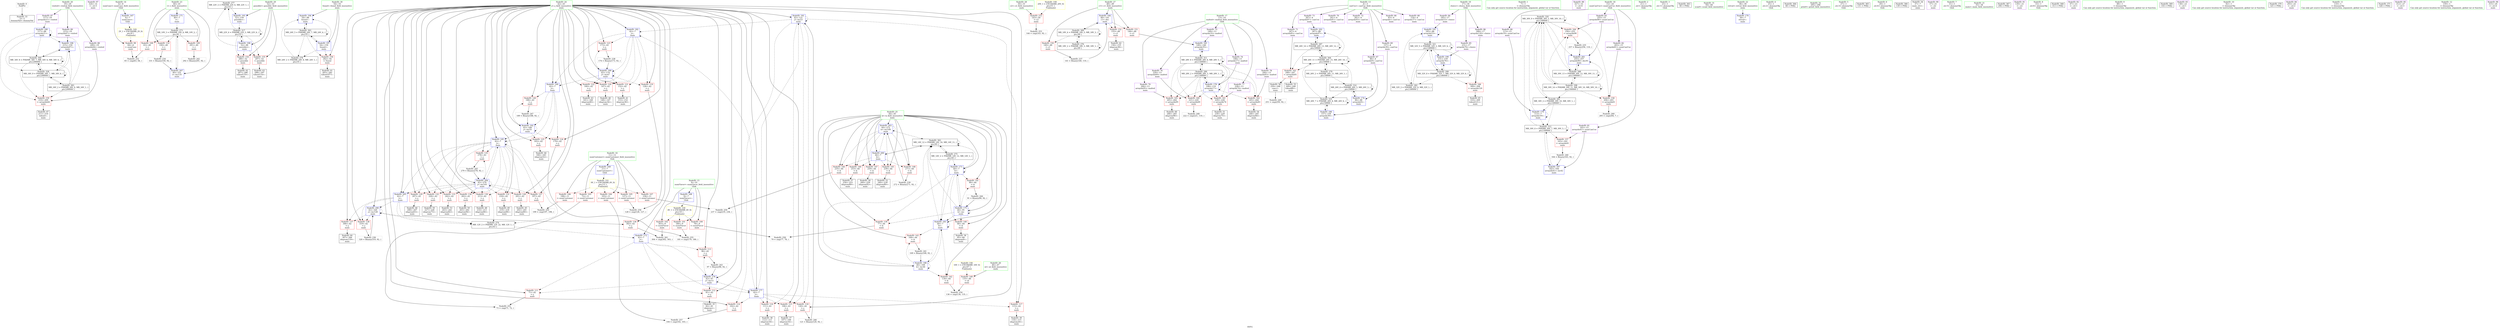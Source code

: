 digraph "SVFG" {
	label="SVFG";

	Node0x55984f6e1e20 [shape=record,color=grey,label="{NodeID: 0\nNullPtr}"];
	Node0x55984f6e1e20 -> Node0x55984f6cacd0[style=solid];
	Node0x55984f6fe4e0 [shape=record,color=blue,label="{NodeID: 180\n117\<--88\narrayidx21\<--\nmain\n}"];
	Node0x55984f6fe4e0 -> Node0x55984f6fd370[style=dashed];
	Node0x55984f6fe4e0 -> Node0x55984f6fe4e0[style=dashed];
	Node0x55984f6fe4e0 -> Node0x55984f6f9360[style=dashed];
	Node0x55984f6fe4e0 -> Node0x55984f71a4e0[style=dashed];
	Node0x55984f6fe4e0 -> Node0x55984f7238f0[style=dashed];
	Node0x55984f6cc690 [shape=record,color=purple,label="{NodeID: 97\n324\<--31\n\<--.str.5\nmain\n}"];
	Node0x55984f6cb280 [shape=record,color=green,label="{NodeID: 14\n6\<--8\nnumCase\<--numCase_field_insensitive\nGlob }"];
	Node0x55984f6cb280 -> Node0x55984f6cc830[style=solid];
	Node0x55984f6cb280 -> Node0x55984f6fd9f0[style=solid];
	Node0x55984f7131e0 [shape=record,color=black,label="{NodeID: 277\nMR_22V_2 = PHI(MR_22V_6, MR_22V_1, )\npts\{53 \}\n}"];
	Node0x55984f7131e0 -> Node0x55984f6f90f0[style=dashed];
	Node0x55984f6f91c0 [shape=record,color=blue,label="{NodeID: 194\n54\<--88\nfound\<--\nmain\n}"];
	Node0x55984f6f91c0 -> Node0x55984f71b3e0[style=dashed];
	Node0x55984f6cd1f0 [shape=record,color=red,label="{NodeID: 111\n71\<--42\n\<--j\nmain\n}"];
	Node0x55984f6cd1f0 -> Node0x55984f6fa1f0[style=solid];
	Node0x55984f6ca860 [shape=record,color=green,label="{NodeID: 28\n50\<--51\nc2\<--c2_field_insensitive\nmain\n}"];
	Node0x55984f6ca860 -> Node0x55984f6fce90[style=solid];
	Node0x55984f6fb7d0 [shape=record,color=red,label="{NodeID: 125\n183\<--42\n\<--j\nmain\n}"];
	Node0x55984f6fb7d0 -> Node0x55984f6cc280[style=solid];
	Node0x55984f6cc0e0 [shape=record,color=black,label="{NodeID: 42\n156\<--155\nidxprom38\<--\nmain\n}"];
	Node0x55984f6fc330 [shape=record,color=red,label="{NodeID: 139\n77\<--44\n\<--k\nmain\n}"];
	Node0x55984f6fc330 -> Node0x55984f6fac70[style=solid];
	Node0x55984f6f6fa0 [shape=record,color=black,label="{NodeID: 56\n250\<--248\nconv\<--\nmain\n}"];
	Node0x55984f6f6fa0 -> Node0x55984f703500[style=solid];
	Node0x55984f702180 [shape=record,color=grey,label="{NodeID: 236\n320 = Binary(319, 92, )\n}"];
	Node0x55984f702180 -> Node0x55984f6f9b80[style=solid];
	Node0x55984f6fce90 [shape=record,color=red,label="{NodeID: 153\n143\<--50\n\<--c2\nmain\n}"];
	Node0x55984f6fce90 -> Node0x55984f6fa4f0[style=solid];
	Node0x55984f6f7b00 [shape=record,color=purple,label="{NodeID: 70\n241\<--4\narrayidx81\<--canUse\nmain\n}"];
	Node0x55984f6fa070 [shape=record,color=grey,label="{NodeID: 250\n199 = cmp(197, 198, )\n}"];
	Node0x55984f6fd9f0 [shape=record,color=blue,label="{NodeID: 167\n6\<--7\nnumCase\<--\nGlob }"];
	Node0x55984f6fd9f0 -> Node0x55984f723df0[style=dashed];
	Node0x55984f6f8660 [shape=record,color=purple,label="{NodeID: 84\n185\<--17\narrayidx53\<--choice\nmain\n}"];
	Node0x55984f6f8660 -> Node0x55984f6fedd0[style=solid];
	Node0x55984f6f0330 [shape=record,color=green,label="{NodeID: 1\n7\<--1\n\<--dummyObj\nCan only get source location for instruction, argument, global var or function.}"];
	Node0x55984f6fe5b0 [shape=record,color=blue,label="{NodeID: 181\n42\<--121\nj\<--inc23\nmain\n}"];
	Node0x55984f6fe5b0 -> Node0x55984f6cd460[style=dashed];
	Node0x55984f6fe5b0 -> Node0x55984f6cd530[style=dashed];
	Node0x55984f6fe5b0 -> Node0x55984f6fb080[style=dashed];
	Node0x55984f6fe5b0 -> Node0x55984f6fb150[style=dashed];
	Node0x55984f6fe5b0 -> Node0x55984f6fb220[style=dashed];
	Node0x55984f6fe5b0 -> Node0x55984f6fe5b0[style=dashed];
	Node0x55984f6fe5b0 -> Node0x55984f6fe680[style=dashed];
	Node0x55984f6cc760 [shape=record,color=purple,label="{NodeID: 98\n327\<--33\n\<--.str.6\nmain\n}"];
	Node0x55984f6cb350 [shape=record,color=green,label="{NodeID: 15\n9\<--10\nnumFlavor\<--numFlavor_field_insensitive\nGlob }"];
	Node0x55984f6cb350 -> Node0x55984f6cc900[style=solid];
	Node0x55984f6cb350 -> Node0x55984f6cc9d0[style=solid];
	Node0x55984f6cb350 -> Node0x55984f6ccaa0[style=solid];
	Node0x55984f6cb350 -> Node0x55984f6fdac0[style=solid];
	Node0x55984f7136e0 [shape=record,color=black,label="{NodeID: 278\nMR_24V_2 = PHI(MR_24V_8, MR_24V_1, )\npts\{55 \}\n}"];
	Node0x55984f7136e0 -> Node0x55984f6f91c0[style=dashed];
	Node0x55984f6f9290 [shape=record,color=blue,label="{NodeID: 195\n42\<--7\nj\<--\nmain\n}"];
	Node0x55984f6f9290 -> Node0x55984f6fb970[style=dashed];
	Node0x55984f6f9290 -> Node0x55984f6fba40[style=dashed];
	Node0x55984f6f9290 -> Node0x55984f6fbb10[style=dashed];
	Node0x55984f6f9290 -> Node0x55984f6fbbe0[style=dashed];
	Node0x55984f6f9290 -> Node0x55984f6fbcb0[style=dashed];
	Node0x55984f6f9290 -> Node0x55984f6fbd80[style=dashed];
	Node0x55984f6f9290 -> Node0x55984f6fbe50[style=dashed];
	Node0x55984f6f9290 -> Node0x55984f6fbf20[style=dashed];
	Node0x55984f6f9290 -> Node0x55984f6fbff0[style=dashed];
	Node0x55984f6f9290 -> Node0x55984f6f9290[style=dashed];
	Node0x55984f6f9290 -> Node0x55984f6f99e0[style=dashed];
	Node0x55984f6f9290 -> Node0x55984f6f9ab0[style=dashed];
	Node0x55984f6f9290 -> Node0x55984f7122e0[style=dashed];
	Node0x55984f6cd2c0 [shape=record,color=red,label="{NodeID: 112\n81\<--42\n\<--j\nmain\n}"];
	Node0x55984f6cd2c0 -> Node0x55984f6caea0[style=solid];
	Node0x55984f6ca930 [shape=record,color=green,label="{NodeID: 29\n52\<--53\npossible\<--possible_field_insensitive\nmain\n}"];
	Node0x55984f6ca930 -> Node0x55984f6fcf60[style=solid];
	Node0x55984f6ca930 -> Node0x55984f6fd030[style=solid];
	Node0x55984f6ca930 -> Node0x55984f6f90f0[style=solid];
	Node0x55984f6ca930 -> Node0x55984f6f9500[style=solid];
	Node0x55984f6fb8a0 [shape=record,color=red,label="{NodeID: 126\n188\<--42\n\<--j\nmain\n}"];
	Node0x55984f6fb8a0 -> Node0x55984f703200[style=solid];
	Node0x55984f6cc1b0 [shape=record,color=black,label="{NodeID: 43\n161\<--160\nidxprom40\<--\nmain\n}"];
	Node0x55984f6fc400 [shape=record,color=red,label="{NodeID: 140\n84\<--44\n\<--k\nmain\n}"];
	Node0x55984f6fc400 -> Node0x55984f6cbc00[style=solid];
	Node0x55984f6f7070 [shape=record,color=black,label="{NodeID: 57\n254\<--253\nidxprom89\<--\nmain\n}"];
	Node0x55984f7114e0 [shape=record,color=black,label="{NodeID: 320\nMR_30V_9 = PHI(MR_30V_5, MR_30V_10, )\npts\{160000 \}\n}"];
	Node0x55984f7114e0 -> Node0x55984f6fd2a0[style=dashed];
	Node0x55984f7114e0 -> Node0x55984f6fd780[style=dashed];
	Node0x55984f7114e0 -> Node0x55984f6f9770[style=dashed];
	Node0x55984f7114e0 -> Node0x55984f7145e0[style=dashed];
	Node0x55984f7114e0 -> Node0x55984f7168e0[style=dashed];
	Node0x55984f7114e0 -> Node0x55984f719ae0[style=dashed];
	Node0x55984f7114e0 -> Node0x55984f7114e0[style=dashed];
	Node0x55984f702300 [shape=record,color=grey,label="{NodeID: 237\n141 = Binary(140, 110, )\n}"];
	Node0x55984f702300 -> Node0x55984f6fe820[style=solid];
	Node0x55984f6fcf60 [shape=record,color=red,label="{NodeID: 154\n286\<--52\n\<--possible\nmain\n}"];
	Node0x55984f6fcf60 -> Node0x55984f6f7480[style=solid];
	Node0x55984f6f7bd0 [shape=record,color=purple,label="{NodeID: 71\n247\<--4\narrayidx85\<--canUse\nmain\n}"];
	Node0x55984f6f7bd0 -> Node0x55984f6fd6b0[style=solid];
	Node0x55984f6fa1f0 [shape=record,color=grey,label="{NodeID: 251\n73 = cmp(71, 72, )\n}"];
	Node0x55984f6fdac0 [shape=record,color=blue,label="{NodeID: 168\n9\<--7\nnumFlavor\<--\nGlob }"];
	Node0x55984f6fdac0 -> Node0x55984f724910[style=dashed];
	Node0x55984f6f8730 [shape=record,color=purple,label="{NodeID: 85\n231\<--17\narrayidx76\<--choice\nmain\n}"];
	Node0x55984f6f8730 -> Node0x55984f6f95d0[style=solid];
	Node0x55984f6eb710 [shape=record,color=green,label="{NodeID: 2\n21\<--1\n.str\<--dummyObj\nGlob }"];
	Node0x55984f6fe680 [shape=record,color=blue,label="{NodeID: 182\n42\<--7\nj\<--\nmain\n}"];
	Node0x55984f6fe680 -> Node0x55984f6fb2f0[style=dashed];
	Node0x55984f6fe680 -> Node0x55984f6fb3c0[style=dashed];
	Node0x55984f6fe680 -> Node0x55984f6fb490[style=dashed];
	Node0x55984f6fe680 -> Node0x55984f6fb560[style=dashed];
	Node0x55984f6fe680 -> Node0x55984f6fb630[style=dashed];
	Node0x55984f6fe680 -> Node0x55984f6fec30[style=dashed];
	Node0x55984f6fe680 -> Node0x55984f6fed00[style=dashed];
	Node0x55984f6cc830 [shape=record,color=red,label="{NodeID: 99\n64\<--6\n\<--numCase\nmain\n}"];
	Node0x55984f6cc830 -> Node0x55984f6fa370[style=solid];
	Node0x55984f6cb420 [shape=record,color=green,label="{NodeID: 16\n11\<--12\nnumCustomer\<--numCustomer_field_insensitive\nGlob }"];
	Node0x55984f6cb420 -> Node0x55984f6ccb70[style=solid];
	Node0x55984f6cb420 -> Node0x55984f6ccc40[style=solid];
	Node0x55984f6cb420 -> Node0x55984f6ccd10[style=solid];
	Node0x55984f6cb420 -> Node0x55984f6ccde0[style=solid];
	Node0x55984f6cb420 -> Node0x55984f6cceb0[style=solid];
	Node0x55984f6cb420 -> Node0x55984f6fdbc0[style=solid];
	Node0x55984f713be0 [shape=record,color=black,label="{NodeID: 279\nMR_26V_2 = PHI(MR_26V_11, MR_26V_1, )\npts\{50000 \}\n}"];
	Node0x55984f713be0 -> Node0x55984f71b8e0[style=dashed];
	Node0x55984f713be0 -> Node0x55984f71d6e0[style=dashed];
	Node0x55984f713be0 -> Node0x55984f71eae0[style=dashed];
	Node0x55984f6f9360 [shape=record,color=blue,label="{NodeID: 196\n215\<--159\narrayidx67\<--\nmain\n}"];
	Node0x55984f6f9360 -> Node0x55984f71a4e0[style=dashed];
	Node0x55984f6f9360 -> Node0x55984f7238f0[style=dashed];
	Node0x55984f6cd390 [shape=record,color=red,label="{NodeID: 113\n96\<--42\n\<--j\nmain\n}"];
	Node0x55984f6cd390 -> Node0x55984f702c00[style=solid];
	Node0x55984f6caa00 [shape=record,color=green,label="{NodeID: 30\n54\<--55\nfound\<--found_field_insensitive\nmain\n}"];
	Node0x55984f6caa00 -> Node0x55984f6fd100[style=solid];
	Node0x55984f6caa00 -> Node0x55984f6f91c0[style=solid];
	Node0x55984f6caa00 -> Node0x55984f6f9430[style=solid];
	Node0x55984f6fb970 [shape=record,color=red,label="{NodeID: 127\n197\<--42\n\<--j\nmain\n}"];
	Node0x55984f6fb970 -> Node0x55984f6fa070[style=solid];
	Node0x55984f6cc280 [shape=record,color=black,label="{NodeID: 44\n184\<--183\nidxprom52\<--\nmain\n}"];
	Node0x55984f6fc4d0 [shape=record,color=red,label="{NodeID: 141\n90\<--44\n\<--k\nmain\n}"];
	Node0x55984f6fc4d0 -> Node0x55984f702d80[style=solid];
	Node0x55984f6f7140 [shape=record,color=black,label="{NodeID: 58\n260\<--259\nidxprom92\<--\nmain\n}"];
	Node0x55984f7119e0 [shape=record,color=black,label="{NodeID: 321\nMR_32V_5 = PHI(MR_32V_3, MR_32V_6, )\npts\{180000 \}\n}"];
	Node0x55984f7119e0 -> Node0x55984f6fd920[style=dashed];
	Node0x55984f7119e0 -> Node0x55984f6f95d0[style=dashed];
	Node0x55984f7119e0 -> Node0x55984f714ae0[style=dashed];
	Node0x55984f7119e0 -> Node0x55984f719fe0[style=dashed];
	Node0x55984f7119e0 -> Node0x55984f7119e0[style=dashed];
	Node0x55984f702480 [shape=record,color=grey,label="{NodeID: 238\n174 = Binary(173, 92, )\n}"];
	Node0x55984f702480 -> Node0x55984f6fec30[style=solid];
	Node0x55984f6fd030 [shape=record,color=red,label="{NodeID: 155\n297\<--52\n\<--possible\nmain\n}"];
	Node0x55984f6fd030 -> Node0x55984f6f7550[style=solid];
	Node0x55984f6f7ca0 [shape=record,color=purple,label="{NodeID: 72\n261\<--4\narrayidx93\<--canUse\nmain\n}"];
	Node0x55984f6fa370 [shape=record,color=grey,label="{NodeID: 252\n65 = cmp(63, 64, )\n}"];
	Node0x55984f6fdbc0 [shape=record,color=blue,label="{NodeID: 169\n11\<--7\nnumCustomer\<--\nGlob }"];
	Node0x55984f6fdbc0 -> Node0x55984f7249f0[style=dashed];
	Node0x55984f6f8800 [shape=record,color=purple,label="{NodeID: 86\n308\<--17\narrayidx120\<--choice\nmain\n}"];
	Node0x55984f6f8800 -> Node0x55984f6fd920[style=solid];
	Node0x55984f6f6720 [shape=record,color=green,label="{NodeID: 3\n23\<--1\n.str.1\<--dummyObj\nGlob }"];
	Node0x55984f6fe750 [shape=record,color=blue,label="{NodeID: 183\n44\<--7\nk\<--\nmain\n}"];
	Node0x55984f6fe750 -> Node0x55984f6fc5a0[style=dashed];
	Node0x55984f6fe750 -> Node0x55984f6fc670[style=dashed];
	Node0x55984f6fe750 -> Node0x55984f6fe750[style=dashed];
	Node0x55984f6fe750 -> Node0x55984f6feb60[style=dashed];
	Node0x55984f6fe750 -> Node0x55984f71aee0[style=dashed];
	Node0x55984f6cc900 [shape=record,color=red,label="{NodeID: 100\n78\<--9\n\<--numFlavor\nmain\n}"];
	Node0x55984f6cc900 -> Node0x55984f6fac70[style=solid];
	Node0x55984f6cb4f0 [shape=record,color=green,label="{NodeID: 17\n13\<--14\nmalted\<--malted_field_insensitive\nGlob }"];
	Node0x55984f6cb4f0 -> Node0x55984f6f7e40[style=solid];
	Node0x55984f6cb4f0 -> Node0x55984f6f7f10[style=solid];
	Node0x55984f6cb4f0 -> Node0x55984f6f7fe0[style=solid];
	Node0x55984f6cb4f0 -> Node0x55984f6f80b0[style=solid];
	Node0x55984f6cb4f0 -> Node0x55984f6f8180[style=solid];
	Node0x55984f6cb4f0 -> Node0x55984f6f8250[style=solid];
	Node0x55984f43ff50 [shape=record,color=black,label="{NodeID: 363\n58 = PHI()\n}"];
	Node0x55984f7140e0 [shape=record,color=black,label="{NodeID: 280\nMR_28V_2 = PHI(MR_28V_5, MR_28V_1, )\npts\{140000 \}\n}"];
	Node0x55984f7140e0 -> Node0x55984f6fd440[style=dashed];
	Node0x55984f7140e0 -> Node0x55984f6fd510[style=dashed];
	Node0x55984f7140e0 -> Node0x55984f6fd5e0[style=dashed];
	Node0x55984f7140e0 -> Node0x55984f6fd850[style=dashed];
	Node0x55984f7140e0 -> Node0x55984f6fe340[style=dashed];
	Node0x55984f7140e0 -> Node0x55984f7140e0[style=dashed];
	Node0x55984f7140e0 -> Node0x55984f71dbe0[style=dashed];
	Node0x55984f6f9430 [shape=record,color=blue,label="{NodeID: 197\n54\<--159\nfound\<--\nmain\n}"];
	Node0x55984f6f9430 -> Node0x55984f6fd100[style=dashed];
	Node0x55984f6f9430 -> Node0x55984f6f91c0[style=dashed];
	Node0x55984f6f9430 -> Node0x55984f7136e0[style=dashed];
	Node0x55984f6f9430 -> Node0x55984f71b3e0[style=dashed];
	Node0x55984f6cd460 [shape=record,color=red,label="{NodeID: 114\n102\<--42\n\<--j\nmain\n}"];
	Node0x55984f6cd460 -> Node0x55984f6faaf0[style=solid];
	Node0x55984f6caad0 [shape=record,color=green,label="{NodeID: 31\n59\<--60\nscanf\<--scanf_field_insensitive\n}"];
	Node0x55984f6fba40 [shape=record,color=red,label="{NodeID: 128\n201\<--42\n\<--j\nmain\n}"];
	Node0x55984f6fba40 -> Node0x55984f6cc350[style=solid];
	Node0x55984f6cc350 [shape=record,color=black,label="{NodeID: 45\n202\<--201\nidxprom60\<--\nmain\n}"];
	Node0x55984f6fc5a0 [shape=record,color=red,label="{NodeID: 142\n134\<--44\n\<--k\nmain\n}"];
	Node0x55984f6fc5a0 -> Node0x55984f6fa670[style=solid];
	Node0x55984f6f7210 [shape=record,color=black,label="{NodeID: 59\n263\<--262\nidxprom94\<--\nmain\n}"];
	Node0x55984f702600 [shape=record,color=grey,label="{NodeID: 239\n272 = Binary(271, 92, )\n}"];
	Node0x55984f702600 -> Node0x55984f6f9910[style=solid];
	Node0x55984f6fd100 [shape=record,color=red,label="{NodeID: 156\n282\<--54\n\<--found\nmain\n}"];
	Node0x55984f6fd100 -> Node0x55984f6f73b0[style=solid];
	Node0x55984f6f7d70 [shape=record,color=purple,label="{NodeID: 73\n267\<--4\narrayidx97\<--canUse\nmain\n}"];
	Node0x55984f6f7d70 -> Node0x55984f6f9840[style=solid];
	Node0x55984f724e50 [shape=record,color=yellow,style=double,label="{NodeID: 336\n16V_1 = ENCHI(MR_16V_0)\npts\{47 \}\nFun[main]}"];
	Node0x55984f724e50 -> Node0x55984f6fcb50[style=dashed];
	Node0x55984f6fa4f0 [shape=record,color=grey,label="{NodeID: 253\n144 = cmp(143, 92, )\n}"];
	Node0x55984f6fdcc0 [shape=record,color=blue,label="{NodeID: 170\n38\<--7\nretval\<--\nmain\n}"];
	Node0x55984f6f88d0 [shape=record,color=purple,label="{NodeID: 87\n117\<--19\narrayidx21\<--visited\nmain\n}"];
	Node0x55984f6f88d0 -> Node0x55984f6fe4e0[style=solid];
	Node0x55984f6cddf0 [shape=record,color=green,label="{NodeID: 4\n25\<--1\n.str.2\<--dummyObj\nGlob }"];
	Node0x55984f6fe820 [shape=record,color=blue,label="{NodeID: 184\n48\<--141\nc1\<--dec\nmain\n}"];
	Node0x55984f6fe820 -> Node0x55984f6fccf0[style=dashed];
	Node0x55984f6fe820 -> Node0x55984f6fcdc0[style=dashed];
	Node0x55984f6fe820 -> Node0x55984f71d1e0[style=dashed];
	Node0x55984f6cc9d0 [shape=record,color=red,label="{NodeID: 101\n180\<--9\n\<--numFlavor\nmain\n}"];
	Node0x55984f6cc9d0 -> Node0x55984f6fa7f0[style=solid];
	Node0x55984f6cb5c0 [shape=record,color=green,label="{NodeID: 18\n15\<--16\nnumCanUse\<--numCanUse_field_insensitive\nGlob }"];
	Node0x55984f6cb5c0 -> Node0x55984f6f8320[style=solid];
	Node0x55984f6cb5c0 -> Node0x55984f6f83f0[style=solid];
	Node0x55984f6cb5c0 -> Node0x55984f6f84c0[style=solid];
	Node0x55984f6cb5c0 -> Node0x55984f6f8590[style=solid];
	Node0x55984f739250 [shape=record,color=black,label="{NodeID: 364\n68 = PHI()\n}"];
	Node0x55984f7145e0 [shape=record,color=black,label="{NodeID: 281\nMR_30V_2 = PHI(MR_30V_10, MR_30V_1, )\npts\{160000 \}\n}"];
	Node0x55984f7145e0 -> Node0x55984f6fe410[style=dashed];
	Node0x55984f7145e0 -> Node0x55984f71e0e0[style=dashed];
	Node0x55984f7145e0 -> Node0x55984f7114e0[style=dashed];
	Node0x55984f6f9500 [shape=record,color=blue,label="{NodeID: 198\n52\<--88\npossible\<--\nmain\n}"];
	Node0x55984f6f9500 -> Node0x55984f6fcf60[style=dashed];
	Node0x55984f6f9500 -> Node0x55984f6fd030[style=dashed];
	Node0x55984f6f9500 -> Node0x55984f7131e0[style=dashed];
	Node0x55984f6f9500 -> Node0x55984f71f9e0[style=dashed];
	Node0x55984f6cd530 [shape=record,color=red,label="{NodeID: 115\n106\<--42\n\<--j\nmain\n}"];
	Node0x55984f6cd530 -> Node0x55984f6cbcd0[style=solid];
	Node0x55984f6cabd0 [shape=record,color=green,label="{NodeID: 32\n295\<--296\nprintf\<--printf_field_insensitive\n}"];
	Node0x55984f6fbb10 [shape=record,color=red,label="{NodeID: 129\n207\<--42\n\<--j\nmain\n}"];
	Node0x55984f6fbb10 -> Node0x55984f6cc420[style=solid];
	Node0x55984f6cc420 [shape=record,color=black,label="{NodeID: 46\n208\<--207\nidxprom63\<--\nmain\n}"];
	Node0x55984f71d1e0 [shape=record,color=black,label="{NodeID: 309\nMR_18V_4 = PHI(MR_18V_5, MR_18V_3, )\npts\{49 \}\n}"];
	Node0x55984f71d1e0 -> Node0x55984f6fcc20[style=dashed];
	Node0x55984f71d1e0 -> Node0x55984f6fe820[style=dashed];
	Node0x55984f71d1e0 -> Node0x55984f712ce0[style=dashed];
	Node0x55984f71d1e0 -> Node0x55984f71d1e0[style=dashed];
	Node0x55984f6fc670 [shape=record,color=red,label="{NodeID: 143\n168\<--44\n\<--k\nmain\n}"];
	Node0x55984f6fc670 -> Node0x55984f702900[style=solid];
	Node0x55984f6f72e0 [shape=record,color=black,label="{NodeID: 60\n266\<--265\nidxprom96\<--\nmain\n}"];
	Node0x55984f702780 [shape=record,color=grey,label="{NodeID: 240\n164 = Binary(163, 92, )\n}"];
	Node0x55984f702780 -> Node0x55984f6fea90[style=solid];
	Node0x55984f6fd1d0 [shape=record,color=red,label="{NodeID: 157\n163\<--162\n\<--arrayidx41\nmain\n}"];
	Node0x55984f6fd1d0 -> Node0x55984f702780[style=solid];
	Node0x55984f6f7e40 [shape=record,color=purple,label="{NodeID: 74\n108\<--13\narrayidx17\<--malted\nmain\n}"];
	Node0x55984f6f7e40 -> Node0x55984f6fe340[style=solid];
	Node0x55984f6fa670 [shape=record,color=grey,label="{NodeID: 254\n136 = cmp(134, 135, )\n}"];
	Node0x55984f6fdd90 [shape=record,color=blue,label="{NodeID: 171\n40\<--7\ni\<--\nmain\n}"];
	Node0x55984f6fdd90 -> Node0x55984f711de0[style=dashed];
	Node0x55984f6f89a0 [shape=record,color=purple,label="{NodeID: 88\n209\<--19\narrayidx64\<--visited\nmain\n}"];
	Node0x55984f6f89a0 -> Node0x55984f6fd370[style=solid];
	Node0x55984f6cde80 [shape=record,color=green,label="{NodeID: 5\n27\<--1\n.str.3\<--dummyObj\nGlob }"];
	Node0x55984f6fe8f0 [shape=record,color=blue,label="{NodeID: 185\n149\<--146\narrayidx35\<--\nmain\n}"];
	Node0x55984f6fe8f0 -> Node0x55984f71dbe0[style=dashed];
	Node0x55984f6ccaa0 [shape=record,color=red,label="{NodeID: 102\n303\<--9\n\<--numFlavor\nmain\n}"];
	Node0x55984f6ccaa0 -> Node0x55984f705710[style=solid];
	Node0x55984f6ca080 [shape=record,color=green,label="{NodeID: 19\n17\<--18\nchoice\<--choice_field_insensitive\nGlob }"];
	Node0x55984f6ca080 -> Node0x55984f6f8660[style=solid];
	Node0x55984f6ca080 -> Node0x55984f6f8730[style=solid];
	Node0x55984f6ca080 -> Node0x55984f6f8800[style=solid];
	Node0x55984f739350 [shape=record,color=black,label="{NodeID: 365\n131 = PHI()\n}"];
	Node0x55984f714ae0 [shape=record,color=black,label="{NodeID: 282\nMR_32V_2 = PHI(MR_32V_6, MR_32V_1, )\npts\{180000 \}\n}"];
	Node0x55984f714ae0 -> Node0x55984f6fedd0[style=dashed];
	Node0x55984f714ae0 -> Node0x55984f7119e0[style=dashed];
	Node0x55984f6f95d0 [shape=record,color=blue,label="{NodeID: 199\n231\<--159\narrayidx76\<--\nmain\n}"];
	Node0x55984f6f95d0 -> Node0x55984f719fe0[style=dashed];
	Node0x55984f6fb080 [shape=record,color=red,label="{NodeID: 116\n111\<--42\n\<--j\nmain\n}"];
	Node0x55984f6fb080 -> Node0x55984f6cbda0[style=solid];
	Node0x55984f6cacd0 [shape=record,color=black,label="{NodeID: 33\n2\<--3\ndummyVal\<--dummyVal\n}"];
	Node0x55984f6fbbe0 [shape=record,color=red,label="{NodeID: 130\n213\<--42\n\<--j\nmain\n}"];
	Node0x55984f6fbbe0 -> Node0x55984f6f6a20[style=solid];
	Node0x55984f6cc4f0 [shape=record,color=black,label="{NodeID: 47\n211\<--210\ntobool\<--\nmain\n}"];
	Node0x55984f71d6e0 [shape=record,color=black,label="{NodeID: 310\nMR_26V_7 = PHI(MR_26V_8, MR_26V_6, )\npts\{50000 \}\n}"];
	Node0x55984f71d6e0 -> Node0x55984f6fe9c0[style=dashed];
	Node0x55984f71d6e0 -> Node0x55984f71b8e0[style=dashed];
	Node0x55984f71d6e0 -> Node0x55984f71d6e0[style=dashed];
	Node0x55984f6fc740 [shape=record,color=red,label="{NodeID: 144\n235\<--44\n\<--k\nmain\n}"];
	Node0x55984f6fc740 -> Node0x55984f6fadf0[style=solid];
	Node0x55984f6f73b0 [shape=record,color=black,label="{NodeID: 61\n283\<--282\ntobool107\<--\nmain\n}"];
	Node0x55984f702900 [shape=record,color=grey,label="{NodeID: 241\n169 = Binary(168, 92, )\n}"];
	Node0x55984f702900 -> Node0x55984f6feb60[style=solid];
	Node0x55984f6fd2a0 [shape=record,color=red,label="{NodeID: 158\n204\<--203\n\<--arrayidx61\nmain\n}"];
	Node0x55984f6fd2a0 -> Node0x55984f6faf70[style=solid];
	Node0x55984f6f7f10 [shape=record,color=purple,label="{NodeID: 75\n149\<--13\narrayidx35\<--malted\nmain\n}"];
	Node0x55984f6f7f10 -> Node0x55984f6fe8f0[style=solid];
	Node0x55984f725010 [shape=record,color=yellow,style=double,label="{NodeID: 338\n20V_1 = ENCHI(MR_20V_0)\npts\{51 \}\nFun[main]}"];
	Node0x55984f725010 -> Node0x55984f6fce90[style=dashed];
	Node0x55984f6fa7f0 [shape=record,color=grey,label="{NodeID: 255\n181 = cmp(179, 180, )\n}"];
	Node0x55984f6fde60 [shape=record,color=blue,label="{NodeID: 172\n42\<--7\nj\<--\nmain\n}"];
	Node0x55984f6fde60 -> Node0x55984f6cd1f0[style=dashed];
	Node0x55984f6fde60 -> Node0x55984f6cd2c0[style=dashed];
	Node0x55984f6fde60 -> Node0x55984f6cd390[style=dashed];
	Node0x55984f6fde60 -> Node0x55984f6fe1a0[style=dashed];
	Node0x55984f6fde60 -> Node0x55984f6fe270[style=dashed];
	Node0x55984f6f8a70 [shape=record,color=purple,label="{NodeID: 89\n215\<--19\narrayidx67\<--visited\nmain\n}"];
	Node0x55984f6f8a70 -> Node0x55984f6f9360[style=solid];
	Node0x55984f6cb840 [shape=record,color=green,label="{NodeID: 6\n29\<--1\n.str.4\<--dummyObj\nGlob }"];
	Node0x55984f6fe9c0 [shape=record,color=blue,label="{NodeID: 186\n157\<--159\narrayidx39\<--\nmain\n}"];
	Node0x55984f6fe9c0 -> Node0x55984f71d6e0[style=dashed];
	Node0x55984f6ccb70 [shape=record,color=red,label="{NodeID: 103\n72\<--11\n\<--numCustomer\nmain\n}"];
	Node0x55984f6ccb70 -> Node0x55984f6fa1f0[style=solid];
	Node0x55984f6ca180 [shape=record,color=green,label="{NodeID: 20\n19\<--20\nvisited\<--visited_field_insensitive\nGlob }"];
	Node0x55984f6ca180 -> Node0x55984f6f88d0[style=solid];
	Node0x55984f6ca180 -> Node0x55984f6f89a0[style=solid];
	Node0x55984f6ca180 -> Node0x55984f6f8a70[style=solid];
	Node0x55984f7398b0 [shape=record,color=black,label="{NodeID: 366\n139 = PHI()\n}"];
	Node0x55984f714fe0 [shape=record,color=black,label="{NodeID: 283\nMR_34V_2 = PHI(MR_34V_9, MR_34V_1, )\npts\{200000 \}\n}"];
	Node0x55984f714fe0 -> Node0x55984f6fd370[style=dashed];
	Node0x55984f714fe0 -> Node0x55984f6fe4e0[style=dashed];
	Node0x55984f714fe0 -> Node0x55984f6f9360[style=dashed];
	Node0x55984f714fe0 -> Node0x55984f71a4e0[style=dashed];
	Node0x55984f714fe0 -> Node0x55984f7238f0[style=dashed];
	Node0x55984f6f96a0 [shape=record,color=blue,label="{NodeID: 200\n44\<--7\nk\<--\nmain\n}"];
	Node0x55984f6f96a0 -> Node0x55984f6fc740[style=dashed];
	Node0x55984f6f96a0 -> Node0x55984f6fc810[style=dashed];
	Node0x55984f6f96a0 -> Node0x55984f6fc8e0[style=dashed];
	Node0x55984f6f96a0 -> Node0x55984f6fc9b0[style=dashed];
	Node0x55984f6f96a0 -> Node0x55984f6fca80[style=dashed];
	Node0x55984f6f96a0 -> Node0x55984f6f9910[style=dashed];
	Node0x55984f6f96a0 -> Node0x55984f71aee0[style=dashed];
	Node0x55984f6fb150 [shape=record,color=red,label="{NodeID: 117\n115\<--42\n\<--j\nmain\n}"];
	Node0x55984f6fb150 -> Node0x55984f6cbe70[style=solid];
	Node0x55984f6cadd0 [shape=record,color=black,label="{NodeID: 34\n37\<--7\nmain_ret\<--\nmain\n}"];
	Node0x55984f6fbcb0 [shape=record,color=red,label="{NodeID: 131\n218\<--42\n\<--j\nmain\n}"];
	Node0x55984f6fbcb0 -> Node0x55984f6f6ab0[style=solid];
	Node0x55984f6f6a20 [shape=record,color=black,label="{NodeID: 48\n214\<--213\nidxprom66\<--\nmain\n}"];
	Node0x55984f71dbe0 [shape=record,color=black,label="{NodeID: 311\nMR_28V_6 = PHI(MR_28V_8, MR_28V_5, )\npts\{140000 \}\n}"];
	Node0x55984f71dbe0 -> Node0x55984f6fd440[style=dashed];
	Node0x55984f71dbe0 -> Node0x55984f6fd510[style=dashed];
	Node0x55984f71dbe0 -> Node0x55984f6fd5e0[style=dashed];
	Node0x55984f71dbe0 -> Node0x55984f6fd850[style=dashed];
	Node0x55984f71dbe0 -> Node0x55984f6fe8f0[style=dashed];
	Node0x55984f71dbe0 -> Node0x55984f7140e0[style=dashed];
	Node0x55984f71dbe0 -> Node0x55984f71dbe0[style=dashed];
	Node0x55984f6fc810 [shape=record,color=red,label="{NodeID: 145\n239\<--44\n\<--k\nmain\n}"];
	Node0x55984f6fc810 -> Node0x55984f6f6c60[style=solid];
	Node0x55984f6f7480 [shape=record,color=black,label="{NodeID: 62\n287\<--286\ntobool110\<--\nmain\n}"];
	Node0x55984f702a80 [shape=record,color=grey,label="{NodeID: 242\n292 = Binary(291, 92, )\n}"];
	Node0x55984f6fd370 [shape=record,color=red,label="{NodeID: 159\n210\<--209\n\<--arrayidx64\nmain\n}"];
	Node0x55984f6fd370 -> Node0x55984f6cc4f0[style=solid];
	Node0x55984f6f7fe0 [shape=record,color=purple,label="{NodeID: 76\n220\<--13\narrayidx69\<--malted\nmain\n}"];
	Node0x55984f6f7fe0 -> Node0x55984f6fd440[style=solid];
	Node0x55984f6fa970 [shape=record,color=grey,label="{NodeID: 256\n128 = cmp(126, 127, )\n}"];
	Node0x55984f6fdf30 [shape=record,color=blue,label="{NodeID: 173\n44\<--7\nk\<--\nmain\n}"];
	Node0x55984f6fdf30 -> Node0x55984f6fc330[style=dashed];
	Node0x55984f6fdf30 -> Node0x55984f6fc400[style=dashed];
	Node0x55984f6fdf30 -> Node0x55984f6fc4d0[style=dashed];
	Node0x55984f6fdf30 -> Node0x55984f6fdf30[style=dashed];
	Node0x55984f6fdf30 -> Node0x55984f6fe0d0[style=dashed];
	Node0x55984f6fdf30 -> Node0x55984f6fe750[style=dashed];
	Node0x55984f6fdf30 -> Node0x55984f71aee0[style=dashed];
	Node0x55984f6f8b40 [shape=record,color=purple,label="{NodeID: 90\n57\<--21\n\<--.str\nmain\n}"];
	Node0x55984f6cb8d0 [shape=record,color=green,label="{NodeID: 7\n31\<--1\n.str.5\<--dummyObj\nGlob }"];
	Node0x55984f6fea90 [shape=record,color=blue,label="{NodeID: 187\n162\<--164\narrayidx41\<--inc42\nmain\n}"];
	Node0x55984f6fea90 -> Node0x55984f71e0e0[style=dashed];
	Node0x55984f6ccc40 [shape=record,color=red,label="{NodeID: 104\n103\<--11\n\<--numCustomer\nmain\n}"];
	Node0x55984f6ccc40 -> Node0x55984f6faaf0[style=solid];
	Node0x55984f6ca280 [shape=record,color=green,label="{NodeID: 21\n35\<--36\nmain\<--main_field_insensitive\n}"];
	Node0x55984f7399b0 [shape=record,color=black,label="{NodeID: 367\n294 = PHI()\n}"];
	Node0x55984f6f9770 [shape=record,color=blue,label="{NodeID: 201\n255\<--257\narrayidx90\<--dec91\nmain\n}"];
	Node0x55984f6f9770 -> Node0x55984f7168e0[style=dashed];
	Node0x55984f6fb220 [shape=record,color=red,label="{NodeID: 118\n120\<--42\n\<--j\nmain\n}"];
	Node0x55984f6fb220 -> Node0x55984f703080[style=solid];
	Node0x55984f6caea0 [shape=record,color=black,label="{NodeID: 35\n82\<--81\nidxprom\<--\nmain\n}"];
	Node0x55984f719ae0 [shape=record,color=black,label="{NodeID: 298\nMR_30V_14 = PHI(MR_30V_11, MR_30V_10, MR_30V_10, )\npts\{160000 \}\n}"];
	Node0x55984f719ae0 -> Node0x55984f6fd2a0[style=dashed];
	Node0x55984f719ae0 -> Node0x55984f6fd780[style=dashed];
	Node0x55984f719ae0 -> Node0x55984f6f9770[style=dashed];
	Node0x55984f719ae0 -> Node0x55984f7145e0[style=dashed];
	Node0x55984f719ae0 -> Node0x55984f7168e0[style=dashed];
	Node0x55984f719ae0 -> Node0x55984f719ae0[style=dashed];
	Node0x55984f719ae0 -> Node0x55984f7114e0[style=dashed];
	Node0x55984f6fbd80 [shape=record,color=red,label="{NodeID: 132\n226\<--42\n\<--j\nmain\n}"];
	Node0x55984f6fbd80 -> Node0x55984f6f6b40[style=solid];
	Node0x55984f6f6ab0 [shape=record,color=black,label="{NodeID: 49\n219\<--218\nidxprom68\<--\nmain\n}"];
	Node0x55984f71e0e0 [shape=record,color=black,label="{NodeID: 312\nMR_30V_6 = PHI(MR_30V_7, MR_30V_5, )\npts\{160000 \}\n}"];
	Node0x55984f71e0e0 -> Node0x55984f6fd1d0[style=dashed];
	Node0x55984f71e0e0 -> Node0x55984f6fea90[style=dashed];
	Node0x55984f71e0e0 -> Node0x55984f71e0e0[style=dashed];
	Node0x55984f71e0e0 -> Node0x55984f7114e0[style=dashed];
	Node0x55984f6fc8e0 [shape=record,color=red,label="{NodeID: 146\n253\<--44\n\<--k\nmain\n}"];
	Node0x55984f6fc8e0 -> Node0x55984f6f7070[style=solid];
	Node0x55984f6f7550 [shape=record,color=black,label="{NodeID: 63\n298\<--297\ntobool114\<--\nmain\n}"];
	Node0x55984f702c00 [shape=record,color=grey,label="{NodeID: 243\n97 = Binary(96, 92, )\n}"];
	Node0x55984f702c00 -> Node0x55984f6fe1a0[style=solid];
	Node0x55984f6fd440 [shape=record,color=red,label="{NodeID: 160\n221\<--220\n\<--arrayidx69\nmain\n}"];
	Node0x55984f6fd440 -> Node0x55984f703380[style=solid];
	Node0x55984f6f80b0 [shape=record,color=purple,label="{NodeID: 77\n228\<--13\narrayidx74\<--malted\nmain\n}"];
	Node0x55984f6f80b0 -> Node0x55984f6fd510[style=solid];
	Node0x55984f6faaf0 [shape=record,color=grey,label="{NodeID: 257\n104 = cmp(102, 103, )\n}"];
	Node0x55984f6fe000 [shape=record,color=blue,label="{NodeID: 174\n86\<--88\narrayidx9\<--\nmain\n}"];
	Node0x55984f6fe000 -> Node0x55984f71eae0[style=dashed];
	Node0x55984f6f8c10 [shape=record,color=purple,label="{NodeID: 91\n130\<--21\n\<--.str\nmain\n}"];
	Node0x55984f6caff0 [shape=record,color=green,label="{NodeID: 8\n33\<--1\n.str.6\<--dummyObj\nGlob }"];
	Node0x55984f6feb60 [shape=record,color=blue,label="{NodeID: 188\n44\<--169\nk\<--inc44\nmain\n}"];
	Node0x55984f6feb60 -> Node0x55984f6fc5a0[style=dashed];
	Node0x55984f6feb60 -> Node0x55984f6fc670[style=dashed];
	Node0x55984f6feb60 -> Node0x55984f6fe750[style=dashed];
	Node0x55984f6feb60 -> Node0x55984f6feb60[style=dashed];
	Node0x55984f6feb60 -> Node0x55984f71aee0[style=dashed];
	Node0x55984f6ccd10 [shape=record,color=red,label="{NodeID: 105\n127\<--11\n\<--numCustomer\nmain\n}"];
	Node0x55984f6ccd10 -> Node0x55984f6fa970[style=solid];
	Node0x55984f6ca380 [shape=record,color=green,label="{NodeID: 22\n38\<--39\nretval\<--retval_field_insensitive\nmain\n}"];
	Node0x55984f6ca380 -> Node0x55984f6fdcc0[style=solid];
	Node0x55984f739ab0 [shape=record,color=black,label="{NodeID: 368\n313 = PHI()\n}"];
	Node0x55984f6f9840 [shape=record,color=blue,label="{NodeID: 202\n267\<--88\narrayidx97\<--\nmain\n}"];
	Node0x55984f6f9840 -> Node0x55984f7163e0[style=dashed];
	Node0x55984f6fb2f0 [shape=record,color=red,label="{NodeID: 119\n126\<--42\n\<--j\nmain\n}"];
	Node0x55984f6fb2f0 -> Node0x55984f6fa970[style=solid];
	Node0x55984f6cbc00 [shape=record,color=black,label="{NodeID: 36\n85\<--84\nidxprom8\<--\nmain\n}"];
	Node0x55984f719fe0 [shape=record,color=black,label="{NodeID: 299\nMR_32V_8 = PHI(MR_32V_7, MR_32V_6, MR_32V_6, )\npts\{180000 \}\n}"];
	Node0x55984f719fe0 -> Node0x55984f6fd920[style=dashed];
	Node0x55984f719fe0 -> Node0x55984f6f95d0[style=dashed];
	Node0x55984f719fe0 -> Node0x55984f714ae0[style=dashed];
	Node0x55984f719fe0 -> Node0x55984f719fe0[style=dashed];
	Node0x55984f719fe0 -> Node0x55984f7119e0[style=dashed];
	Node0x55984f6fbe50 [shape=record,color=red,label="{NodeID: 133\n242\<--42\n\<--j\nmain\n}"];
	Node0x55984f6fbe50 -> Node0x55984f6f6d30[style=solid];
	Node0x55984f6f6b40 [shape=record,color=black,label="{NodeID: 50\n227\<--226\nidxprom73\<--\nmain\n}"];
	Node0x55984f6fc9b0 [shape=record,color=red,label="{NodeID: 147\n259\<--44\n\<--k\nmain\n}"];
	Node0x55984f6fc9b0 -> Node0x55984f6f7140[style=solid];
	Node0x55984f6f7620 [shape=record,color=black,label="{NodeID: 64\n307\<--306\nidxprom119\<--\nmain\n}"];
	Node0x55984f702d80 [shape=record,color=grey,label="{NodeID: 244\n91 = Binary(90, 92, )\n}"];
	Node0x55984f702d80 -> Node0x55984f6fe0d0[style=solid];
	Node0x55984f6fd510 [shape=record,color=red,label="{NodeID: 161\n229\<--228\n\<--arrayidx74\nmain\n}"];
	Node0x55984f6fd510 -> Node0x55984f6f6bd0[style=solid];
	Node0x55984f6f8180 [shape=record,color=purple,label="{NodeID: 78\n244\<--13\narrayidx83\<--malted\nmain\n}"];
	Node0x55984f6f8180 -> Node0x55984f6fd5e0[style=solid];
	Node0x55984f6fac70 [shape=record,color=grey,label="{NodeID: 258\n79 = cmp(77, 78, )\n}"];
	Node0x55984f6fe0d0 [shape=record,color=blue,label="{NodeID: 175\n44\<--91\nk\<--inc\nmain\n}"];
	Node0x55984f6fe0d0 -> Node0x55984f6fc330[style=dashed];
	Node0x55984f6fe0d0 -> Node0x55984f6fc400[style=dashed];
	Node0x55984f6fe0d0 -> Node0x55984f6fc4d0[style=dashed];
	Node0x55984f6fe0d0 -> Node0x55984f6fdf30[style=dashed];
	Node0x55984f6fe0d0 -> Node0x55984f6fe0d0[style=dashed];
	Node0x55984f6fe0d0 -> Node0x55984f6fe750[style=dashed];
	Node0x55984f6fe0d0 -> Node0x55984f71aee0[style=dashed];
	Node0x55984f6f8ce0 [shape=record,color=purple,label="{NodeID: 92\n67\<--23\n\<--.str.1\nmain\n}"];
	Node0x55984f6cb080 [shape=record,color=green,label="{NodeID: 9\n88\<--1\n\<--dummyObj\nCan only get source location for instruction, argument, global var or function.}"];
	Node0x55984f6fec30 [shape=record,color=blue,label="{NodeID: 189\n42\<--174\nj\<--inc47\nmain\n}"];
	Node0x55984f6fec30 -> Node0x55984f6fb2f0[style=dashed];
	Node0x55984f6fec30 -> Node0x55984f6fb3c0[style=dashed];
	Node0x55984f6fec30 -> Node0x55984f6fb490[style=dashed];
	Node0x55984f6fec30 -> Node0x55984f6fb560[style=dashed];
	Node0x55984f6fec30 -> Node0x55984f6fb630[style=dashed];
	Node0x55984f6fec30 -> Node0x55984f6fec30[style=dashed];
	Node0x55984f6fec30 -> Node0x55984f6fed00[style=dashed];
	Node0x55984f6ccde0 [shape=record,color=red,label="{NodeID: 106\n198\<--11\n\<--numCustomer\nmain\n}"];
	Node0x55984f6ccde0 -> Node0x55984f6fa070[style=solid];
	Node0x55984f6ca450 [shape=record,color=green,label="{NodeID: 23\n40\<--41\ni\<--i_field_insensitive\nmain\n}"];
	Node0x55984f6ca450 -> Node0x55984f6ccf80[style=solid];
	Node0x55984f6ca450 -> Node0x55984f6cd050[style=solid];
	Node0x55984f6ca450 -> Node0x55984f6cd120[style=solid];
	Node0x55984f6ca450 -> Node0x55984f6fdd90[style=solid];
	Node0x55984f6ca450 -> Node0x55984f6f9c50[style=solid];
	Node0x55984f739bb0 [shape=record,color=black,label="{NodeID: 369\n316 = PHI()\n}"];
	Node0x55984f6f9910 [shape=record,color=blue,label="{NodeID: 203\n44\<--272\nk\<--inc100\nmain\n}"];
	Node0x55984f6f9910 -> Node0x55984f6fc740[style=dashed];
	Node0x55984f6f9910 -> Node0x55984f6fc810[style=dashed];
	Node0x55984f6f9910 -> Node0x55984f6fc8e0[style=dashed];
	Node0x55984f6f9910 -> Node0x55984f6fc9b0[style=dashed];
	Node0x55984f6f9910 -> Node0x55984f6fca80[style=dashed];
	Node0x55984f6f9910 -> Node0x55984f6f9910[style=dashed];
	Node0x55984f6f9910 -> Node0x55984f71aee0[style=dashed];
	Node0x55984f6fb3c0 [shape=record,color=red,label="{NodeID: 120\n147\<--42\n\<--j\nmain\n}"];
	Node0x55984f6fb3c0 -> Node0x55984f6cbf40[style=solid];
	Node0x55984f6cbcd0 [shape=record,color=black,label="{NodeID: 37\n107\<--106\nidxprom16\<--\nmain\n}"];
	Node0x55984f71a4e0 [shape=record,color=black,label="{NodeID: 300\nMR_34V_8 = PHI(MR_34V_7, MR_34V_6, MR_34V_6, )\npts\{200000 \}\n}"];
	Node0x55984f71a4e0 -> Node0x55984f6fd370[style=dashed];
	Node0x55984f71a4e0 -> Node0x55984f6f9360[style=dashed];
	Node0x55984f71a4e0 -> Node0x55984f71a4e0[style=dashed];
	Node0x55984f71a4e0 -> Node0x55984f7238f0[style=dashed];
	Node0x55984f6fbf20 [shape=record,color=red,label="{NodeID: 134\n262\<--42\n\<--j\nmain\n}"];
	Node0x55984f6fbf20 -> Node0x55984f6f7210[style=solid];
	Node0x55984f6f6bd0 [shape=record,color=black,label="{NodeID: 51\n230\<--229\nidxprom75\<--\nmain\n}"];
	Node0x55984f71eae0 [shape=record,color=black,label="{NodeID: 314\nMR_26V_4 = PHI(MR_26V_5, MR_26V_3, )\npts\{50000 \}\n}"];
	Node0x55984f71eae0 -> Node0x55984f6fe000[style=dashed];
	Node0x55984f71eae0 -> Node0x55984f71b8e0[style=dashed];
	Node0x55984f71eae0 -> Node0x55984f71d6e0[style=dashed];
	Node0x55984f71eae0 -> Node0x55984f71eae0[style=dashed];
	Node0x55984f6fca80 [shape=record,color=red,label="{NodeID: 148\n271\<--44\n\<--k\nmain\n}"];
	Node0x55984f6fca80 -> Node0x55984f702600[style=solid];
	Node0x55984f6f76f0 [shape=record,color=black,label="{NodeID: 65\n310\<--309\ntobool121\<--\nmain\n}"];
	Node0x55984f7238f0 [shape=record,color=black,label="{NodeID: 328\nMR_34V_9 = PHI(MR_34V_7, MR_34V_6, )\npts\{200000 \}\n}"];
	Node0x55984f7238f0 -> Node0x55984f6fd370[style=dashed];
	Node0x55984f7238f0 -> Node0x55984f6f9360[style=dashed];
	Node0x55984f7238f0 -> Node0x55984f714fe0[style=dashed];
	Node0x55984f7238f0 -> Node0x55984f71a4e0[style=dashed];
	Node0x55984f7238f0 -> Node0x55984f7238f0[style=dashed];
	Node0x55984f702f00 [shape=record,color=grey,label="{NodeID: 245\n279 = Binary(278, 92, )\n}"];
	Node0x55984f702f00 -> Node0x55984f6f99e0[style=solid];
	Node0x55984f6fd5e0 [shape=record,color=red,label="{NodeID: 162\n245\<--244\n\<--arrayidx83\nmain\n}"];
	Node0x55984f6fd5e0 -> Node0x55984f6f6e00[style=solid];
	Node0x55984f6f8250 [shape=record,color=purple,label="{NodeID: 79\n264\<--13\narrayidx95\<--malted\nmain\n}"];
	Node0x55984f6f8250 -> Node0x55984f6fd850[style=solid];
	Node0x55984f6fadf0 [shape=record,color=grey,label="{NodeID: 259\n237 = cmp(235, 236, )\n}"];
	Node0x55984f6fe1a0 [shape=record,color=blue,label="{NodeID: 176\n42\<--97\nj\<--inc11\nmain\n}"];
	Node0x55984f6fe1a0 -> Node0x55984f6cd1f0[style=dashed];
	Node0x55984f6fe1a0 -> Node0x55984f6cd2c0[style=dashed];
	Node0x55984f6fe1a0 -> Node0x55984f6cd390[style=dashed];
	Node0x55984f6fe1a0 -> Node0x55984f6fe1a0[style=dashed];
	Node0x55984f6fe1a0 -> Node0x55984f6fe270[style=dashed];
	Node0x55984f6f8db0 [shape=record,color=purple,label="{NodeID: 93\n138\<--23\n\<--.str.1\nmain\n}"];
	Node0x55984f6cb9f0 [shape=record,color=green,label="{NodeID: 10\n92\<--1\n\<--dummyObj\nCan only get source location for instruction, argument, global var or function.}"];
	Node0x55984f711de0 [shape=record,color=black,label="{NodeID: 273\nMR_10V_3 = PHI(MR_10V_4, MR_10V_2, )\npts\{41 \}\n}"];
	Node0x55984f711de0 -> Node0x55984f6ccf80[style=dashed];
	Node0x55984f711de0 -> Node0x55984f6cd050[style=dashed];
	Node0x55984f711de0 -> Node0x55984f6cd120[style=dashed];
	Node0x55984f711de0 -> Node0x55984f6f9c50[style=dashed];
	Node0x55984f6fed00 [shape=record,color=blue,label="{NodeID: 190\n42\<--7\nj\<--\nmain\n}"];
	Node0x55984f6fed00 -> Node0x55984f6fb700[style=dashed];
	Node0x55984f6fed00 -> Node0x55984f6fb7d0[style=dashed];
	Node0x55984f6fed00 -> Node0x55984f6fb8a0[style=dashed];
	Node0x55984f6fed00 -> Node0x55984f6f9020[style=dashed];
	Node0x55984f6fed00 -> Node0x55984f6f9290[style=dashed];
	Node0x55984f6cceb0 [shape=record,color=red,label="{NodeID: 107\n236\<--11\n\<--numCustomer\nmain\n}"];
	Node0x55984f6cceb0 -> Node0x55984f6fadf0[style=solid];
	Node0x55984f6ca520 [shape=record,color=green,label="{NodeID: 24\n42\<--43\nj\<--j_field_insensitive\nmain\n}"];
	Node0x55984f6ca520 -> Node0x55984f6cd1f0[style=solid];
	Node0x55984f6ca520 -> Node0x55984f6cd2c0[style=solid];
	Node0x55984f6ca520 -> Node0x55984f6cd390[style=solid];
	Node0x55984f6ca520 -> Node0x55984f6cd460[style=solid];
	Node0x55984f6ca520 -> Node0x55984f6cd530[style=solid];
	Node0x55984f6ca520 -> Node0x55984f6fb080[style=solid];
	Node0x55984f6ca520 -> Node0x55984f6fb150[style=solid];
	Node0x55984f6ca520 -> Node0x55984f6fb220[style=solid];
	Node0x55984f6ca520 -> Node0x55984f6fb2f0[style=solid];
	Node0x55984f6ca520 -> Node0x55984f6fb3c0[style=solid];
	Node0x55984f6ca520 -> Node0x55984f6fb490[style=solid];
	Node0x55984f6ca520 -> Node0x55984f6fb560[style=solid];
	Node0x55984f6ca520 -> Node0x55984f6fb630[style=solid];
	Node0x55984f6ca520 -> Node0x55984f6fb700[style=solid];
	Node0x55984f6ca520 -> Node0x55984f6fb7d0[style=solid];
	Node0x55984f6ca520 -> Node0x55984f6fb8a0[style=solid];
	Node0x55984f6ca520 -> Node0x55984f6fb970[style=solid];
	Node0x55984f6ca520 -> Node0x55984f6fba40[style=solid];
	Node0x55984f6ca520 -> Node0x55984f6fbb10[style=solid];
	Node0x55984f6ca520 -> Node0x55984f6fbbe0[style=solid];
	Node0x55984f6ca520 -> Node0x55984f6fbcb0[style=solid];
	Node0x55984f6ca520 -> Node0x55984f6fbd80[style=solid];
	Node0x55984f6ca520 -> Node0x55984f6fbe50[style=solid];
	Node0x55984f6ca520 -> Node0x55984f6fbf20[style=solid];
	Node0x55984f6ca520 -> Node0x55984f6fbff0[style=solid];
	Node0x55984f6ca520 -> Node0x55984f6fc0c0[style=solid];
	Node0x55984f6ca520 -> Node0x55984f6fc190[style=solid];
	Node0x55984f6ca520 -> Node0x55984f6fc260[style=solid];
	Node0x55984f6ca520 -> Node0x55984f6fde60[style=solid];
	Node0x55984f6ca520 -> Node0x55984f6fe1a0[style=solid];
	Node0x55984f6ca520 -> Node0x55984f6fe270[style=solid];
	Node0x55984f6ca520 -> Node0x55984f6fe5b0[style=solid];
	Node0x55984f6ca520 -> Node0x55984f6fe680[style=solid];
	Node0x55984f6ca520 -> Node0x55984f6fec30[style=solid];
	Node0x55984f6ca520 -> Node0x55984f6fed00[style=solid];
	Node0x55984f6ca520 -> Node0x55984f6f9020[style=solid];
	Node0x55984f6ca520 -> Node0x55984f6f9290[style=solid];
	Node0x55984f6ca520 -> Node0x55984f6f99e0[style=solid];
	Node0x55984f6ca520 -> Node0x55984f6f9ab0[style=solid];
	Node0x55984f6ca520 -> Node0x55984f6f9b80[style=solid];
	Node0x55984f739cb0 [shape=record,color=black,label="{NodeID: 370\n325 = PHI()\n}"];
	Node0x55984f7163e0 [shape=record,color=black,label="{NodeID: 287\nMR_26V_14 = PHI(MR_26V_13, MR_26V_12, )\npts\{50000 \}\n}"];
	Node0x55984f7163e0 -> Node0x55984f6fd6b0[style=dashed];
	Node0x55984f7163e0 -> Node0x55984f6f9840[style=dashed];
	Node0x55984f7163e0 -> Node0x55984f7163e0[style=dashed];
	Node0x55984f7163e0 -> Node0x55984f71b8e0[style=dashed];
	Node0x55984f6f99e0 [shape=record,color=blue,label="{NodeID: 204\n42\<--279\nj\<--inc105\nmain\n}"];
	Node0x55984f6f99e0 -> Node0x55984f6fb970[style=dashed];
	Node0x55984f6f99e0 -> Node0x55984f6fba40[style=dashed];
	Node0x55984f6f99e0 -> Node0x55984f6fbb10[style=dashed];
	Node0x55984f6f99e0 -> Node0x55984f6fbbe0[style=dashed];
	Node0x55984f6f99e0 -> Node0x55984f6fbcb0[style=dashed];
	Node0x55984f6f99e0 -> Node0x55984f6fbd80[style=dashed];
	Node0x55984f6f99e0 -> Node0x55984f6fbe50[style=dashed];
	Node0x55984f6f99e0 -> Node0x55984f6fbf20[style=dashed];
	Node0x55984f6f99e0 -> Node0x55984f6fbff0[style=dashed];
	Node0x55984f6f99e0 -> Node0x55984f6f9290[style=dashed];
	Node0x55984f6f99e0 -> Node0x55984f6f99e0[style=dashed];
	Node0x55984f6f99e0 -> Node0x55984f6f9ab0[style=dashed];
	Node0x55984f6f99e0 -> Node0x55984f7122e0[style=dashed];
	Node0x55984f6fb490 [shape=record,color=red,label="{NodeID: 121\n152\<--42\n\<--j\nmain\n}"];
	Node0x55984f6fb490 -> Node0x55984f6cc010[style=solid];
	Node0x55984f6cbda0 [shape=record,color=black,label="{NodeID: 38\n112\<--111\nidxprom18\<--\nmain\n}"];
	Node0x55984f6fbff0 [shape=record,color=red,label="{NodeID: 135\n278\<--42\n\<--j\nmain\n}"];
	Node0x55984f6fbff0 -> Node0x55984f702f00[style=solid];
	Node0x55984f6f6c60 [shape=record,color=black,label="{NodeID: 52\n240\<--239\nidxprom80\<--\nmain\n}"];
	Node0x55984f6fcb50 [shape=record,color=red,label="{NodeID: 149\n135\<--46\n\<--nl\nmain\n}"];
	Node0x55984f6fcb50 -> Node0x55984f6fa670[style=solid];
	Node0x55984f6f77c0 [shape=record,color=purple,label="{NodeID: 66\n83\<--4\narrayidx\<--canUse\nmain\n}"];
	Node0x55984f723df0 [shape=record,color=yellow,style=double,label="{NodeID: 329\n2V_1 = ENCHI(MR_2V_0)\npts\{8 \}\nFun[main]}"];
	Node0x55984f723df0 -> Node0x55984f6cc830[style=dashed];
	Node0x55984f703080 [shape=record,color=grey,label="{NodeID: 246\n121 = Binary(120, 92, )\n}"];
	Node0x55984f703080 -> Node0x55984f6fe5b0[style=solid];
	Node0x55984f6fd6b0 [shape=record,color=red,label="{NodeID: 163\n248\<--247\n\<--arrayidx85\nmain\n}"];
	Node0x55984f6fd6b0 -> Node0x55984f6f6ed0[style=solid];
	Node0x55984f6fd6b0 -> Node0x55984f6f6fa0[style=solid];
	Node0x55984f6f8320 [shape=record,color=purple,label="{NodeID: 80\n113\<--15\narrayidx19\<--numCanUse\nmain\n}"];
	Node0x55984f6f8320 -> Node0x55984f6fe410[style=solid];
	Node0x55984f6faf70 [shape=record,color=grey,label="{NodeID: 260\n205 = cmp(204, 7, )\n}"];
	Node0x55984f6fe270 [shape=record,color=blue,label="{NodeID: 177\n42\<--7\nj\<--\nmain\n}"];
	Node0x55984f6fe270 -> Node0x55984f6cd460[style=dashed];
	Node0x55984f6fe270 -> Node0x55984f6cd530[style=dashed];
	Node0x55984f6fe270 -> Node0x55984f6fb080[style=dashed];
	Node0x55984f6fe270 -> Node0x55984f6fb150[style=dashed];
	Node0x55984f6fe270 -> Node0x55984f6fb220[style=dashed];
	Node0x55984f6fe270 -> Node0x55984f6fe5b0[style=dashed];
	Node0x55984f6fe270 -> Node0x55984f6fe680[style=dashed];
	Node0x55984f6f8e80 [shape=record,color=purple,label="{NodeID: 94\n293\<--25\n\<--.str.2\nmain\n}"];
	Node0x55984f6cba80 [shape=record,color=green,label="{NodeID: 11\n110\<--1\n\<--dummyObj\nCan only get source location for instruction, argument, global var or function.}"];
	Node0x55984f7122e0 [shape=record,color=black,label="{NodeID: 274\nMR_12V_2 = PHI(MR_12V_22, MR_12V_1, )\npts\{43 \}\n}"];
	Node0x55984f7122e0 -> Node0x55984f6fde60[style=dashed];
	Node0x55984f6fedd0 [shape=record,color=blue,label="{NodeID: 191\n185\<--88\narrayidx53\<--\nmain\n}"];
	Node0x55984f6fedd0 -> Node0x55984f6fedd0[style=dashed];
	Node0x55984f6fedd0 -> Node0x55984f7119e0[style=dashed];
	Node0x55984f6ccf80 [shape=record,color=red,label="{NodeID: 108\n63\<--40\n\<--i\nmain\n}"];
	Node0x55984f6ccf80 -> Node0x55984f6fa370[style=solid];
	Node0x55984f6ca5f0 [shape=record,color=green,label="{NodeID: 25\n44\<--45\nk\<--k_field_insensitive\nmain\n}"];
	Node0x55984f6ca5f0 -> Node0x55984f6fc330[style=solid];
	Node0x55984f6ca5f0 -> Node0x55984f6fc400[style=solid];
	Node0x55984f6ca5f0 -> Node0x55984f6fc4d0[style=solid];
	Node0x55984f6ca5f0 -> Node0x55984f6fc5a0[style=solid];
	Node0x55984f6ca5f0 -> Node0x55984f6fc670[style=solid];
	Node0x55984f6ca5f0 -> Node0x55984f6fc740[style=solid];
	Node0x55984f6ca5f0 -> Node0x55984f6fc810[style=solid];
	Node0x55984f6ca5f0 -> Node0x55984f6fc8e0[style=solid];
	Node0x55984f6ca5f0 -> Node0x55984f6fc9b0[style=solid];
	Node0x55984f6ca5f0 -> Node0x55984f6fca80[style=solid];
	Node0x55984f6ca5f0 -> Node0x55984f6fdf30[style=solid];
	Node0x55984f6ca5f0 -> Node0x55984f6fe0d0[style=solid];
	Node0x55984f6ca5f0 -> Node0x55984f6fe750[style=solid];
	Node0x55984f6ca5f0 -> Node0x55984f6feb60[style=solid];
	Node0x55984f6ca5f0 -> Node0x55984f6f96a0[style=solid];
	Node0x55984f6ca5f0 -> Node0x55984f6f9910[style=solid];
	Node0x55984f739db0 [shape=record,color=black,label="{NodeID: 371\n328 = PHI()\n}"];
	Node0x55984f7168e0 [shape=record,color=black,label="{NodeID: 288\nMR_30V_13 = PHI(MR_30V_12, MR_30V_11, )\npts\{160000 \}\n}"];
	Node0x55984f7168e0 -> Node0x55984f6fd780[style=dashed];
	Node0x55984f7168e0 -> Node0x55984f6f9770[style=dashed];
	Node0x55984f7168e0 -> Node0x55984f7168e0[style=dashed];
	Node0x55984f7168e0 -> Node0x55984f719ae0[style=dashed];
	Node0x55984f6f9ab0 [shape=record,color=blue,label="{NodeID: 205\n42\<--7\nj\<--\nmain\n}"];
	Node0x55984f6f9ab0 -> Node0x55984f6fc0c0[style=dashed];
	Node0x55984f6f9ab0 -> Node0x55984f6fc190[style=dashed];
	Node0x55984f6f9ab0 -> Node0x55984f6fc260[style=dashed];
	Node0x55984f6f9ab0 -> Node0x55984f6f9b80[style=dashed];
	Node0x55984f6f9ab0 -> Node0x55984f7122e0[style=dashed];
	Node0x55984f6fb560 [shape=record,color=red,label="{NodeID: 122\n160\<--42\n\<--j\nmain\n}"];
	Node0x55984f6fb560 -> Node0x55984f6cc1b0[style=solid];
	Node0x55984f6cbe70 [shape=record,color=black,label="{NodeID: 39\n116\<--115\nidxprom20\<--\nmain\n}"];
	Node0x55984f71aee0 [shape=record,color=black,label="{NodeID: 302\nMR_14V_12 = PHI(MR_14V_16, MR_14V_11, )\npts\{45 \}\n}"];
	Node0x55984f71aee0 -> Node0x55984f6f96a0[style=dashed];
	Node0x55984f71aee0 -> Node0x55984f7127e0[style=dashed];
	Node0x55984f71aee0 -> Node0x55984f71aee0[style=dashed];
	Node0x55984f6fc0c0 [shape=record,color=red,label="{NodeID: 136\n302\<--42\n\<--j\nmain\n}"];
	Node0x55984f6fc0c0 -> Node0x55984f705710[style=solid];
	Node0x55984f6f6d30 [shape=record,color=black,label="{NodeID: 53\n243\<--242\nidxprom82\<--\nmain\n}"];
	Node0x55984f6fcc20 [shape=record,color=red,label="{NodeID: 150\n140\<--48\n\<--c1\nmain\n}"];
	Node0x55984f6fcc20 -> Node0x55984f702300[style=solid];
	Node0x55984f6f7890 [shape=record,color=purple,label="{NodeID: 67\n86\<--4\narrayidx9\<--canUse\nmain\n}"];
	Node0x55984f6f7890 -> Node0x55984f6fe000[style=solid];
	Node0x55984f724910 [shape=record,color=yellow,style=double,label="{NodeID: 330\n4V_1 = ENCHI(MR_4V_0)\npts\{10 \}\nFun[main]}"];
	Node0x55984f724910 -> Node0x55984f6cc900[style=dashed];
	Node0x55984f724910 -> Node0x55984f6cc9d0[style=dashed];
	Node0x55984f724910 -> Node0x55984f6ccaa0[style=dashed];
	Node0x55984f703200 [shape=record,color=grey,label="{NodeID: 247\n189 = Binary(188, 92, )\n}"];
	Node0x55984f703200 -> Node0x55984f6f9020[style=solid];
	Node0x55984f6fd780 [shape=record,color=red,label="{NodeID: 164\n256\<--255\n\<--arrayidx90\nmain\n}"];
	Node0x55984f6fd780 -> Node0x55984f702000[style=solid];
	Node0x55984f6f83f0 [shape=record,color=purple,label="{NodeID: 81\n162\<--15\narrayidx41\<--numCanUse\nmain\n}"];
	Node0x55984f6f83f0 -> Node0x55984f6fd1d0[style=solid];
	Node0x55984f6f83f0 -> Node0x55984f6fea90[style=solid];
	Node0x55984f705710 [shape=record,color=grey,label="{NodeID: 261\n304 = cmp(302, 303, )\n}"];
	Node0x55984f6fe340 [shape=record,color=blue,label="{NodeID: 178\n108\<--110\narrayidx17\<--\nmain\n}"];
	Node0x55984f6fe340 -> Node0x55984f6fd440[style=dashed];
	Node0x55984f6fe340 -> Node0x55984f6fd510[style=dashed];
	Node0x55984f6fe340 -> Node0x55984f6fd5e0[style=dashed];
	Node0x55984f6fe340 -> Node0x55984f6fd850[style=dashed];
	Node0x55984f6fe340 -> Node0x55984f6fe340[style=dashed];
	Node0x55984f6fe340 -> Node0x55984f7140e0[style=dashed];
	Node0x55984f6fe340 -> Node0x55984f71dbe0[style=dashed];
	Node0x55984f6f8f50 [shape=record,color=purple,label="{NodeID: 95\n312\<--27\n\<--.str.3\nmain\n}"];
	Node0x55984f6cbb10 [shape=record,color=green,label="{NodeID: 12\n159\<--1\n\<--dummyObj\nCan only get source location for instruction, argument, global var or function.}"];
	Node0x55984f7127e0 [shape=record,color=black,label="{NodeID: 275\nMR_14V_2 = PHI(MR_14V_12, MR_14V_1, )\npts\{45 \}\n}"];
	Node0x55984f7127e0 -> Node0x55984f6fdf30[style=dashed];
	Node0x55984f7127e0 -> Node0x55984f6fe750[style=dashed];
	Node0x55984f7127e0 -> Node0x55984f71aee0[style=dashed];
	Node0x55984f6f9020 [shape=record,color=blue,label="{NodeID: 192\n42\<--189\nj\<--inc55\nmain\n}"];
	Node0x55984f6f9020 -> Node0x55984f6fb700[style=dashed];
	Node0x55984f6f9020 -> Node0x55984f6fb7d0[style=dashed];
	Node0x55984f6f9020 -> Node0x55984f6fb8a0[style=dashed];
	Node0x55984f6f9020 -> Node0x55984f6f9020[style=dashed];
	Node0x55984f6f9020 -> Node0x55984f6f9290[style=dashed];
	Node0x55984f6cd050 [shape=record,color=red,label="{NodeID: 109\n291\<--40\n\<--i\nmain\n}"];
	Node0x55984f6cd050 -> Node0x55984f702a80[style=solid];
	Node0x55984f6ca6c0 [shape=record,color=green,label="{NodeID: 26\n46\<--47\nnl\<--nl_field_insensitive\nmain\n}"];
	Node0x55984f6ca6c0 -> Node0x55984f6fcb50[style=solid];
	Node0x55984f6f9b80 [shape=record,color=blue,label="{NodeID: 206\n42\<--320\nj\<--inc128\nmain\n}"];
	Node0x55984f6f9b80 -> Node0x55984f6fc0c0[style=dashed];
	Node0x55984f6f9b80 -> Node0x55984f6fc190[style=dashed];
	Node0x55984f6f9b80 -> Node0x55984f6fc260[style=dashed];
	Node0x55984f6f9b80 -> Node0x55984f6f9b80[style=dashed];
	Node0x55984f6f9b80 -> Node0x55984f7122e0[style=dashed];
	Node0x55984f6fb630 [shape=record,color=red,label="{NodeID: 123\n173\<--42\n\<--j\nmain\n}"];
	Node0x55984f6fb630 -> Node0x55984f702480[style=solid];
	Node0x55984f6cbf40 [shape=record,color=black,label="{NodeID: 40\n148\<--147\nidxprom34\<--\nmain\n}"];
	Node0x55984f71b3e0 [shape=record,color=black,label="{NodeID: 303\nMR_24V_5 = PHI(MR_24V_7, MR_24V_4, )\npts\{55 \}\n}"];
	Node0x55984f71b3e0 -> Node0x55984f6fd100[style=dashed];
	Node0x55984f71b3e0 -> Node0x55984f6f91c0[style=dashed];
	Node0x55984f71b3e0 -> Node0x55984f6f9430[style=dashed];
	Node0x55984f71b3e0 -> Node0x55984f7136e0[style=dashed];
	Node0x55984f71b3e0 -> Node0x55984f71b3e0[style=dashed];
	Node0x55984f6fc190 [shape=record,color=red,label="{NodeID: 137\n306\<--42\n\<--j\nmain\n}"];
	Node0x55984f6fc190 -> Node0x55984f6f7620[style=solid];
	Node0x55984f6f6e00 [shape=record,color=black,label="{NodeID: 54\n246\<--245\nidxprom84\<--\nmain\n}"];
	Node0x55984f71f9e0 [shape=record,color=black,label="{NodeID: 317\nMR_22V_4 = PHI(MR_22V_3, MR_22V_6, )\npts\{53 \}\n}"];
	Node0x55984f71f9e0 -> Node0x55984f6fcf60[style=dashed];
	Node0x55984f71f9e0 -> Node0x55984f6fd030[style=dashed];
	Node0x55984f71f9e0 -> Node0x55984f6f9500[style=dashed];
	Node0x55984f71f9e0 -> Node0x55984f7131e0[style=dashed];
	Node0x55984f71f9e0 -> Node0x55984f71f9e0[style=dashed];
	Node0x55984f701e80 [shape=record,color=grey,label="{NodeID: 234\n331 = Binary(330, 92, )\n}"];
	Node0x55984f701e80 -> Node0x55984f6f9c50[style=solid];
	Node0x55984f6fccf0 [shape=record,color=red,label="{NodeID: 151\n146\<--48\n\<--c1\nmain\n}"];
	Node0x55984f6fccf0 -> Node0x55984f6fe8f0[style=solid];
	Node0x55984f6f7960 [shape=record,color=purple,label="{NodeID: 68\n154\<--4\narrayidx37\<--canUse\nmain\n}"];
	Node0x55984f7249f0 [shape=record,color=yellow,style=double,label="{NodeID: 331\n6V_1 = ENCHI(MR_6V_0)\npts\{12 \}\nFun[main]}"];
	Node0x55984f7249f0 -> Node0x55984f6ccb70[style=dashed];
	Node0x55984f7249f0 -> Node0x55984f6ccc40[style=dashed];
	Node0x55984f7249f0 -> Node0x55984f6ccd10[style=dashed];
	Node0x55984f7249f0 -> Node0x55984f6ccde0[style=dashed];
	Node0x55984f7249f0 -> Node0x55984f6cceb0[style=dashed];
	Node0x55984f703380 [shape=record,color=grey,label="{NodeID: 248\n222 = cmp(221, 110, )\n}"];
	Node0x55984f6fd850 [shape=record,color=red,label="{NodeID: 165\n265\<--264\n\<--arrayidx95\nmain\n}"];
	Node0x55984f6fd850 -> Node0x55984f6f72e0[style=solid];
	Node0x55984f6f84c0 [shape=record,color=purple,label="{NodeID: 82\n203\<--15\narrayidx61\<--numCanUse\nmain\n}"];
	Node0x55984f6f84c0 -> Node0x55984f6fd2a0[style=solid];
	Node0x55984f6fe410 [shape=record,color=blue,label="{NodeID: 179\n113\<--7\narrayidx19\<--\nmain\n}"];
	Node0x55984f6fe410 -> Node0x55984f6fe410[style=dashed];
	Node0x55984f6fe410 -> Node0x55984f71e0e0[style=dashed];
	Node0x55984f6fe410 -> Node0x55984f7114e0[style=dashed];
	Node0x55984f6cc5c0 [shape=record,color=purple,label="{NodeID: 96\n315\<--29\n\<--.str.4\nmain\n}"];
	Node0x55984f6cb1b0 [shape=record,color=green,label="{NodeID: 13\n4\<--5\ncanUse\<--canUse_field_insensitive\nGlob }"];
	Node0x55984f6cb1b0 -> Node0x55984f6f77c0[style=solid];
	Node0x55984f6cb1b0 -> Node0x55984f6f7890[style=solid];
	Node0x55984f6cb1b0 -> Node0x55984f6f7960[style=solid];
	Node0x55984f6cb1b0 -> Node0x55984f6f7a30[style=solid];
	Node0x55984f6cb1b0 -> Node0x55984f6f7b00[style=solid];
	Node0x55984f6cb1b0 -> Node0x55984f6f7bd0[style=solid];
	Node0x55984f6cb1b0 -> Node0x55984f6f7ca0[style=solid];
	Node0x55984f6cb1b0 -> Node0x55984f6f7d70[style=solid];
	Node0x55984f712ce0 [shape=record,color=black,label="{NodeID: 276\nMR_18V_2 = PHI(MR_18V_3, MR_18V_1, )\npts\{49 \}\n}"];
	Node0x55984f712ce0 -> Node0x55984f712ce0[style=dashed];
	Node0x55984f712ce0 -> Node0x55984f71d1e0[style=dashed];
	Node0x55984f6f90f0 [shape=record,color=blue,label="{NodeID: 193\n52\<--159\npossible\<--\nmain\n}"];
	Node0x55984f6f90f0 -> Node0x55984f71f9e0[style=dashed];
	Node0x55984f6cd120 [shape=record,color=red,label="{NodeID: 110\n330\<--40\n\<--i\nmain\n}"];
	Node0x55984f6cd120 -> Node0x55984f701e80[style=solid];
	Node0x55984f6ca790 [shape=record,color=green,label="{NodeID: 27\n48\<--49\nc1\<--c1_field_insensitive\nmain\n}"];
	Node0x55984f6ca790 -> Node0x55984f6fcc20[style=solid];
	Node0x55984f6ca790 -> Node0x55984f6fccf0[style=solid];
	Node0x55984f6ca790 -> Node0x55984f6fcdc0[style=solid];
	Node0x55984f6ca790 -> Node0x55984f6fe820[style=solid];
	Node0x55984f6f9c50 [shape=record,color=blue,label="{NodeID: 207\n40\<--331\ni\<--inc135\nmain\n}"];
	Node0x55984f6f9c50 -> Node0x55984f711de0[style=dashed];
	Node0x55984f6fb700 [shape=record,color=red,label="{NodeID: 124\n179\<--42\n\<--j\nmain\n}"];
	Node0x55984f6fb700 -> Node0x55984f6fa7f0[style=solid];
	Node0x55984f6cc010 [shape=record,color=black,label="{NodeID: 41\n153\<--152\nidxprom36\<--\nmain\n}"];
	Node0x55984f71b8e0 [shape=record,color=black,label="{NodeID: 304\nMR_26V_11 = PHI(MR_26V_15, MR_26V_10, )\npts\{50000 \}\n}"];
	Node0x55984f71b8e0 -> Node0x55984f6fd6b0[style=dashed];
	Node0x55984f71b8e0 -> Node0x55984f6f9840[style=dashed];
	Node0x55984f71b8e0 -> Node0x55984f713be0[style=dashed];
	Node0x55984f71b8e0 -> Node0x55984f7163e0[style=dashed];
	Node0x55984f71b8e0 -> Node0x55984f71b8e0[style=dashed];
	Node0x55984f6fc260 [shape=record,color=red,label="{NodeID: 138\n319\<--42\n\<--j\nmain\n}"];
	Node0x55984f6fc260 -> Node0x55984f702180[style=solid];
	Node0x55984f6f6ed0 [shape=record,color=black,label="{NodeID: 55\n249\<--248\ntobool86\<--\nmain\n}"];
	Node0x55984f702000 [shape=record,color=grey,label="{NodeID: 235\n257 = Binary(256, 110, )\n}"];
	Node0x55984f702000 -> Node0x55984f6f9770[style=solid];
	Node0x55984f6fcdc0 [shape=record,color=red,label="{NodeID: 152\n155\<--48\n\<--c1\nmain\n}"];
	Node0x55984f6fcdc0 -> Node0x55984f6cc0e0[style=solid];
	Node0x55984f6f7a30 [shape=record,color=purple,label="{NodeID: 69\n157\<--4\narrayidx39\<--canUse\nmain\n}"];
	Node0x55984f6f7a30 -> Node0x55984f6fe9c0[style=solid];
	Node0x55984f703500 [shape=record,color=grey,label="{NodeID: 249\n251 = cmp(250, 92, )\n}"];
	Node0x55984f6fd920 [shape=record,color=red,label="{NodeID: 166\n309\<--308\n\<--arrayidx120\nmain\n}"];
	Node0x55984f6fd920 -> Node0x55984f6f76f0[style=solid];
	Node0x55984f6f8590 [shape=record,color=purple,label="{NodeID: 83\n255\<--15\narrayidx90\<--numCanUse\nmain\n}"];
	Node0x55984f6f8590 -> Node0x55984f6fd780[style=solid];
	Node0x55984f6f8590 -> Node0x55984f6f9770[style=solid];
}
